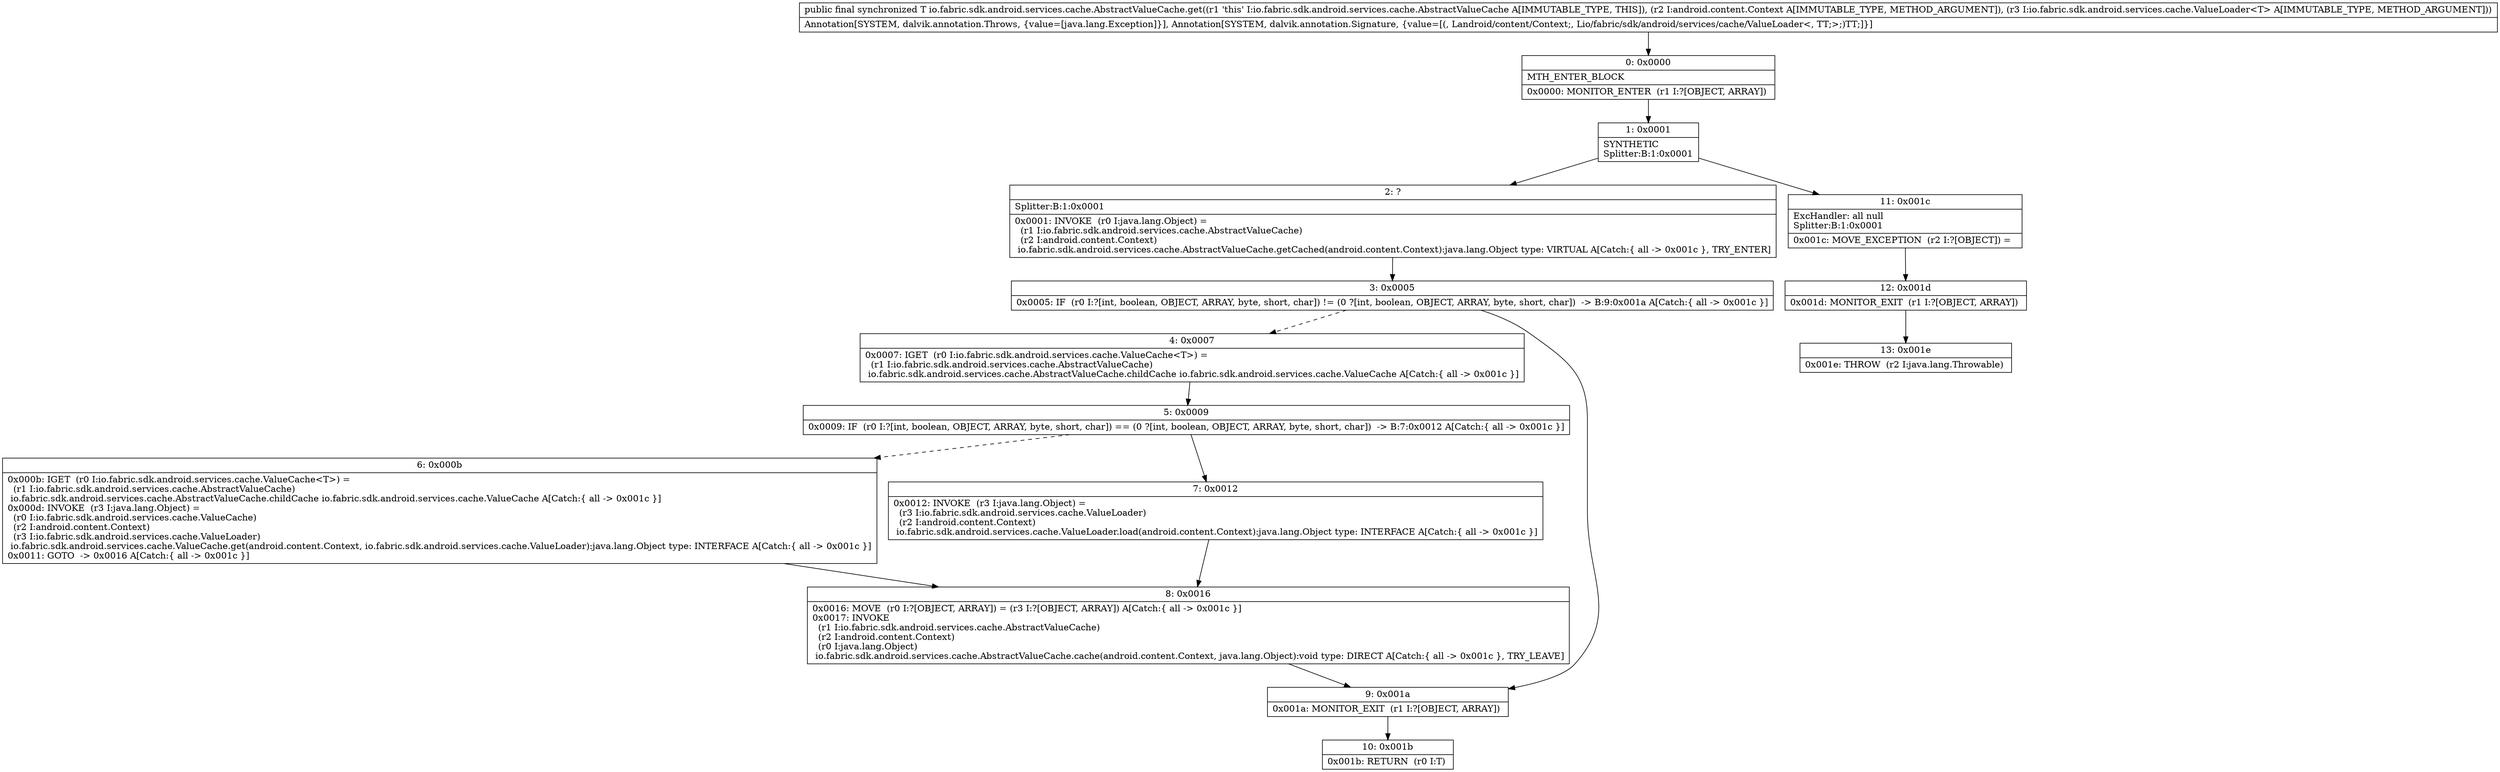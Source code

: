 digraph "CFG forio.fabric.sdk.android.services.cache.AbstractValueCache.get(Landroid\/content\/Context;Lio\/fabric\/sdk\/android\/services\/cache\/ValueLoader;)Ljava\/lang\/Object;" {
Node_0 [shape=record,label="{0\:\ 0x0000|MTH_ENTER_BLOCK\l|0x0000: MONITOR_ENTER  (r1 I:?[OBJECT, ARRAY]) \l}"];
Node_1 [shape=record,label="{1\:\ 0x0001|SYNTHETIC\lSplitter:B:1:0x0001\l}"];
Node_2 [shape=record,label="{2\:\ ?|Splitter:B:1:0x0001\l|0x0001: INVOKE  (r0 I:java.lang.Object) = \l  (r1 I:io.fabric.sdk.android.services.cache.AbstractValueCache)\l  (r2 I:android.content.Context)\l io.fabric.sdk.android.services.cache.AbstractValueCache.getCached(android.content.Context):java.lang.Object type: VIRTUAL A[Catch:\{ all \-\> 0x001c \}, TRY_ENTER]\l}"];
Node_3 [shape=record,label="{3\:\ 0x0005|0x0005: IF  (r0 I:?[int, boolean, OBJECT, ARRAY, byte, short, char]) != (0 ?[int, boolean, OBJECT, ARRAY, byte, short, char])  \-\> B:9:0x001a A[Catch:\{ all \-\> 0x001c \}]\l}"];
Node_4 [shape=record,label="{4\:\ 0x0007|0x0007: IGET  (r0 I:io.fabric.sdk.android.services.cache.ValueCache\<T\>) = \l  (r1 I:io.fabric.sdk.android.services.cache.AbstractValueCache)\l io.fabric.sdk.android.services.cache.AbstractValueCache.childCache io.fabric.sdk.android.services.cache.ValueCache A[Catch:\{ all \-\> 0x001c \}]\l}"];
Node_5 [shape=record,label="{5\:\ 0x0009|0x0009: IF  (r0 I:?[int, boolean, OBJECT, ARRAY, byte, short, char]) == (0 ?[int, boolean, OBJECT, ARRAY, byte, short, char])  \-\> B:7:0x0012 A[Catch:\{ all \-\> 0x001c \}]\l}"];
Node_6 [shape=record,label="{6\:\ 0x000b|0x000b: IGET  (r0 I:io.fabric.sdk.android.services.cache.ValueCache\<T\>) = \l  (r1 I:io.fabric.sdk.android.services.cache.AbstractValueCache)\l io.fabric.sdk.android.services.cache.AbstractValueCache.childCache io.fabric.sdk.android.services.cache.ValueCache A[Catch:\{ all \-\> 0x001c \}]\l0x000d: INVOKE  (r3 I:java.lang.Object) = \l  (r0 I:io.fabric.sdk.android.services.cache.ValueCache)\l  (r2 I:android.content.Context)\l  (r3 I:io.fabric.sdk.android.services.cache.ValueLoader)\l io.fabric.sdk.android.services.cache.ValueCache.get(android.content.Context, io.fabric.sdk.android.services.cache.ValueLoader):java.lang.Object type: INTERFACE A[Catch:\{ all \-\> 0x001c \}]\l0x0011: GOTO  \-\> 0x0016 A[Catch:\{ all \-\> 0x001c \}]\l}"];
Node_7 [shape=record,label="{7\:\ 0x0012|0x0012: INVOKE  (r3 I:java.lang.Object) = \l  (r3 I:io.fabric.sdk.android.services.cache.ValueLoader)\l  (r2 I:android.content.Context)\l io.fabric.sdk.android.services.cache.ValueLoader.load(android.content.Context):java.lang.Object type: INTERFACE A[Catch:\{ all \-\> 0x001c \}]\l}"];
Node_8 [shape=record,label="{8\:\ 0x0016|0x0016: MOVE  (r0 I:?[OBJECT, ARRAY]) = (r3 I:?[OBJECT, ARRAY]) A[Catch:\{ all \-\> 0x001c \}]\l0x0017: INVOKE  \l  (r1 I:io.fabric.sdk.android.services.cache.AbstractValueCache)\l  (r2 I:android.content.Context)\l  (r0 I:java.lang.Object)\l io.fabric.sdk.android.services.cache.AbstractValueCache.cache(android.content.Context, java.lang.Object):void type: DIRECT A[Catch:\{ all \-\> 0x001c \}, TRY_LEAVE]\l}"];
Node_9 [shape=record,label="{9\:\ 0x001a|0x001a: MONITOR_EXIT  (r1 I:?[OBJECT, ARRAY]) \l}"];
Node_10 [shape=record,label="{10\:\ 0x001b|0x001b: RETURN  (r0 I:T) \l}"];
Node_11 [shape=record,label="{11\:\ 0x001c|ExcHandler: all null\lSplitter:B:1:0x0001\l|0x001c: MOVE_EXCEPTION  (r2 I:?[OBJECT]) =  \l}"];
Node_12 [shape=record,label="{12\:\ 0x001d|0x001d: MONITOR_EXIT  (r1 I:?[OBJECT, ARRAY]) \l}"];
Node_13 [shape=record,label="{13\:\ 0x001e|0x001e: THROW  (r2 I:java.lang.Throwable) \l}"];
MethodNode[shape=record,label="{public final synchronized T io.fabric.sdk.android.services.cache.AbstractValueCache.get((r1 'this' I:io.fabric.sdk.android.services.cache.AbstractValueCache A[IMMUTABLE_TYPE, THIS]), (r2 I:android.content.Context A[IMMUTABLE_TYPE, METHOD_ARGUMENT]), (r3 I:io.fabric.sdk.android.services.cache.ValueLoader\<T\> A[IMMUTABLE_TYPE, METHOD_ARGUMENT]))  | Annotation[SYSTEM, dalvik.annotation.Throws, \{value=[java.lang.Exception]\}], Annotation[SYSTEM, dalvik.annotation.Signature, \{value=[(, Landroid\/content\/Context;, Lio\/fabric\/sdk\/android\/services\/cache\/ValueLoader\<, TT;\>;)TT;]\}]\l}"];
MethodNode -> Node_0;
Node_0 -> Node_1;
Node_1 -> Node_2;
Node_1 -> Node_11;
Node_2 -> Node_3;
Node_3 -> Node_4[style=dashed];
Node_3 -> Node_9;
Node_4 -> Node_5;
Node_5 -> Node_6[style=dashed];
Node_5 -> Node_7;
Node_6 -> Node_8;
Node_7 -> Node_8;
Node_8 -> Node_9;
Node_9 -> Node_10;
Node_11 -> Node_12;
Node_12 -> Node_13;
}

